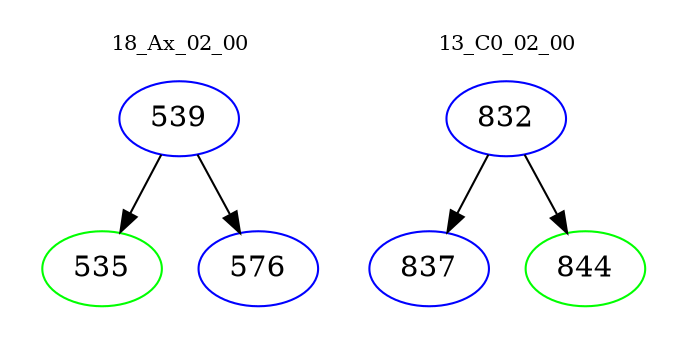 digraph{
subgraph cluster_0 {
color = white
label = "18_Ax_02_00";
fontsize=10;
T0_539 [label="539", color="blue"]
T0_539 -> T0_535 [color="black"]
T0_535 [label="535", color="green"]
T0_539 -> T0_576 [color="black"]
T0_576 [label="576", color="blue"]
}
subgraph cluster_1 {
color = white
label = "13_C0_02_00";
fontsize=10;
T1_832 [label="832", color="blue"]
T1_832 -> T1_837 [color="black"]
T1_837 [label="837", color="blue"]
T1_832 -> T1_844 [color="black"]
T1_844 [label="844", color="green"]
}
}
